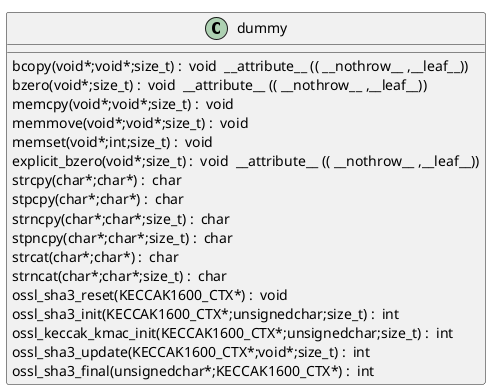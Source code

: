 @startuml
!pragma layout smetana
class dummy {
bcopy(void*;void*;size_t) :  void  __attribute__ (( __nothrow__ ,__leaf__)) [[[./../../.././qc/crypto/sha/sha3.c.html#298]]]
bzero(void*;size_t) :  void  __attribute__ (( __nothrow__ ,__leaf__)) [[[./../../.././qc/crypto/sha/sha3.c.html#305]]]
memcpy(void*;void*;size_t) :  void  [[[./../../.././qc/crypto/sha/sha3.c.html#346]]]
memmove(void*;void*;size_t) :  void  [[[./../../.././qc/crypto/sha/sha3.c.html#354]]]
memset(void*;int;size_t) :  void  [[[./../../.././qc/crypto/sha/sha3.c.html#361]]]
explicit_bzero(void*;size_t) :  void  __attribute__ (( __nothrow__ ,__leaf__)) [[[./../../.././qc/crypto/sha/sha3.c.html#374]]]
strcpy(char*;char*) :  char  [[[./../../.././qc/crypto/sha/sha3.c.html#381]]]
stpcpy(char*;char*) :  char  [[[./../../.././qc/crypto/sha/sha3.c.html#388]]]
strncpy(char*;char*;size_t) :  char  [[[./../../.././qc/crypto/sha/sha3.c.html#396]]]
stpncpy(char*;char*;size_t) :  char  [[[./../../.././qc/crypto/sha/sha3.c.html#406]]]
strcat(char*;char*) :  char  [[[./../../.././qc/crypto/sha/sha3.c.html#413]]]
strncat(char*;char*;size_t) :  char  [[[./../../.././qc/crypto/sha/sha3.c.html#420]]]
ossl_sha3_reset(KECCAK1600_CTX*) :  void  [[[./../../.././qc/crypto/sha/sha3.c.html#773]]]
ossl_sha3_init(KECCAK1600_CTX*;unsignedchar;size_t) :  int  [[[./../../.././qc/crypto/sha/sha3.c.html#779]]]
ossl_keccak_kmac_init(KECCAK1600_CTX*;unsignedchar;size_t) :  int  [[[./../../.././qc/crypto/sha/sha3.c.html#794]]]
ossl_sha3_update(KECCAK1600_CTX*;void*;size_t) :  int  [[[./../../.././qc/crypto/sha/sha3.c.html#803]]]
ossl_sha3_final(unsignedchar*;KECCAK1600_CTX*) :  int  [[[./../../.././qc/crypto/sha/sha3.c.html#845]]]
} 
@enduml
